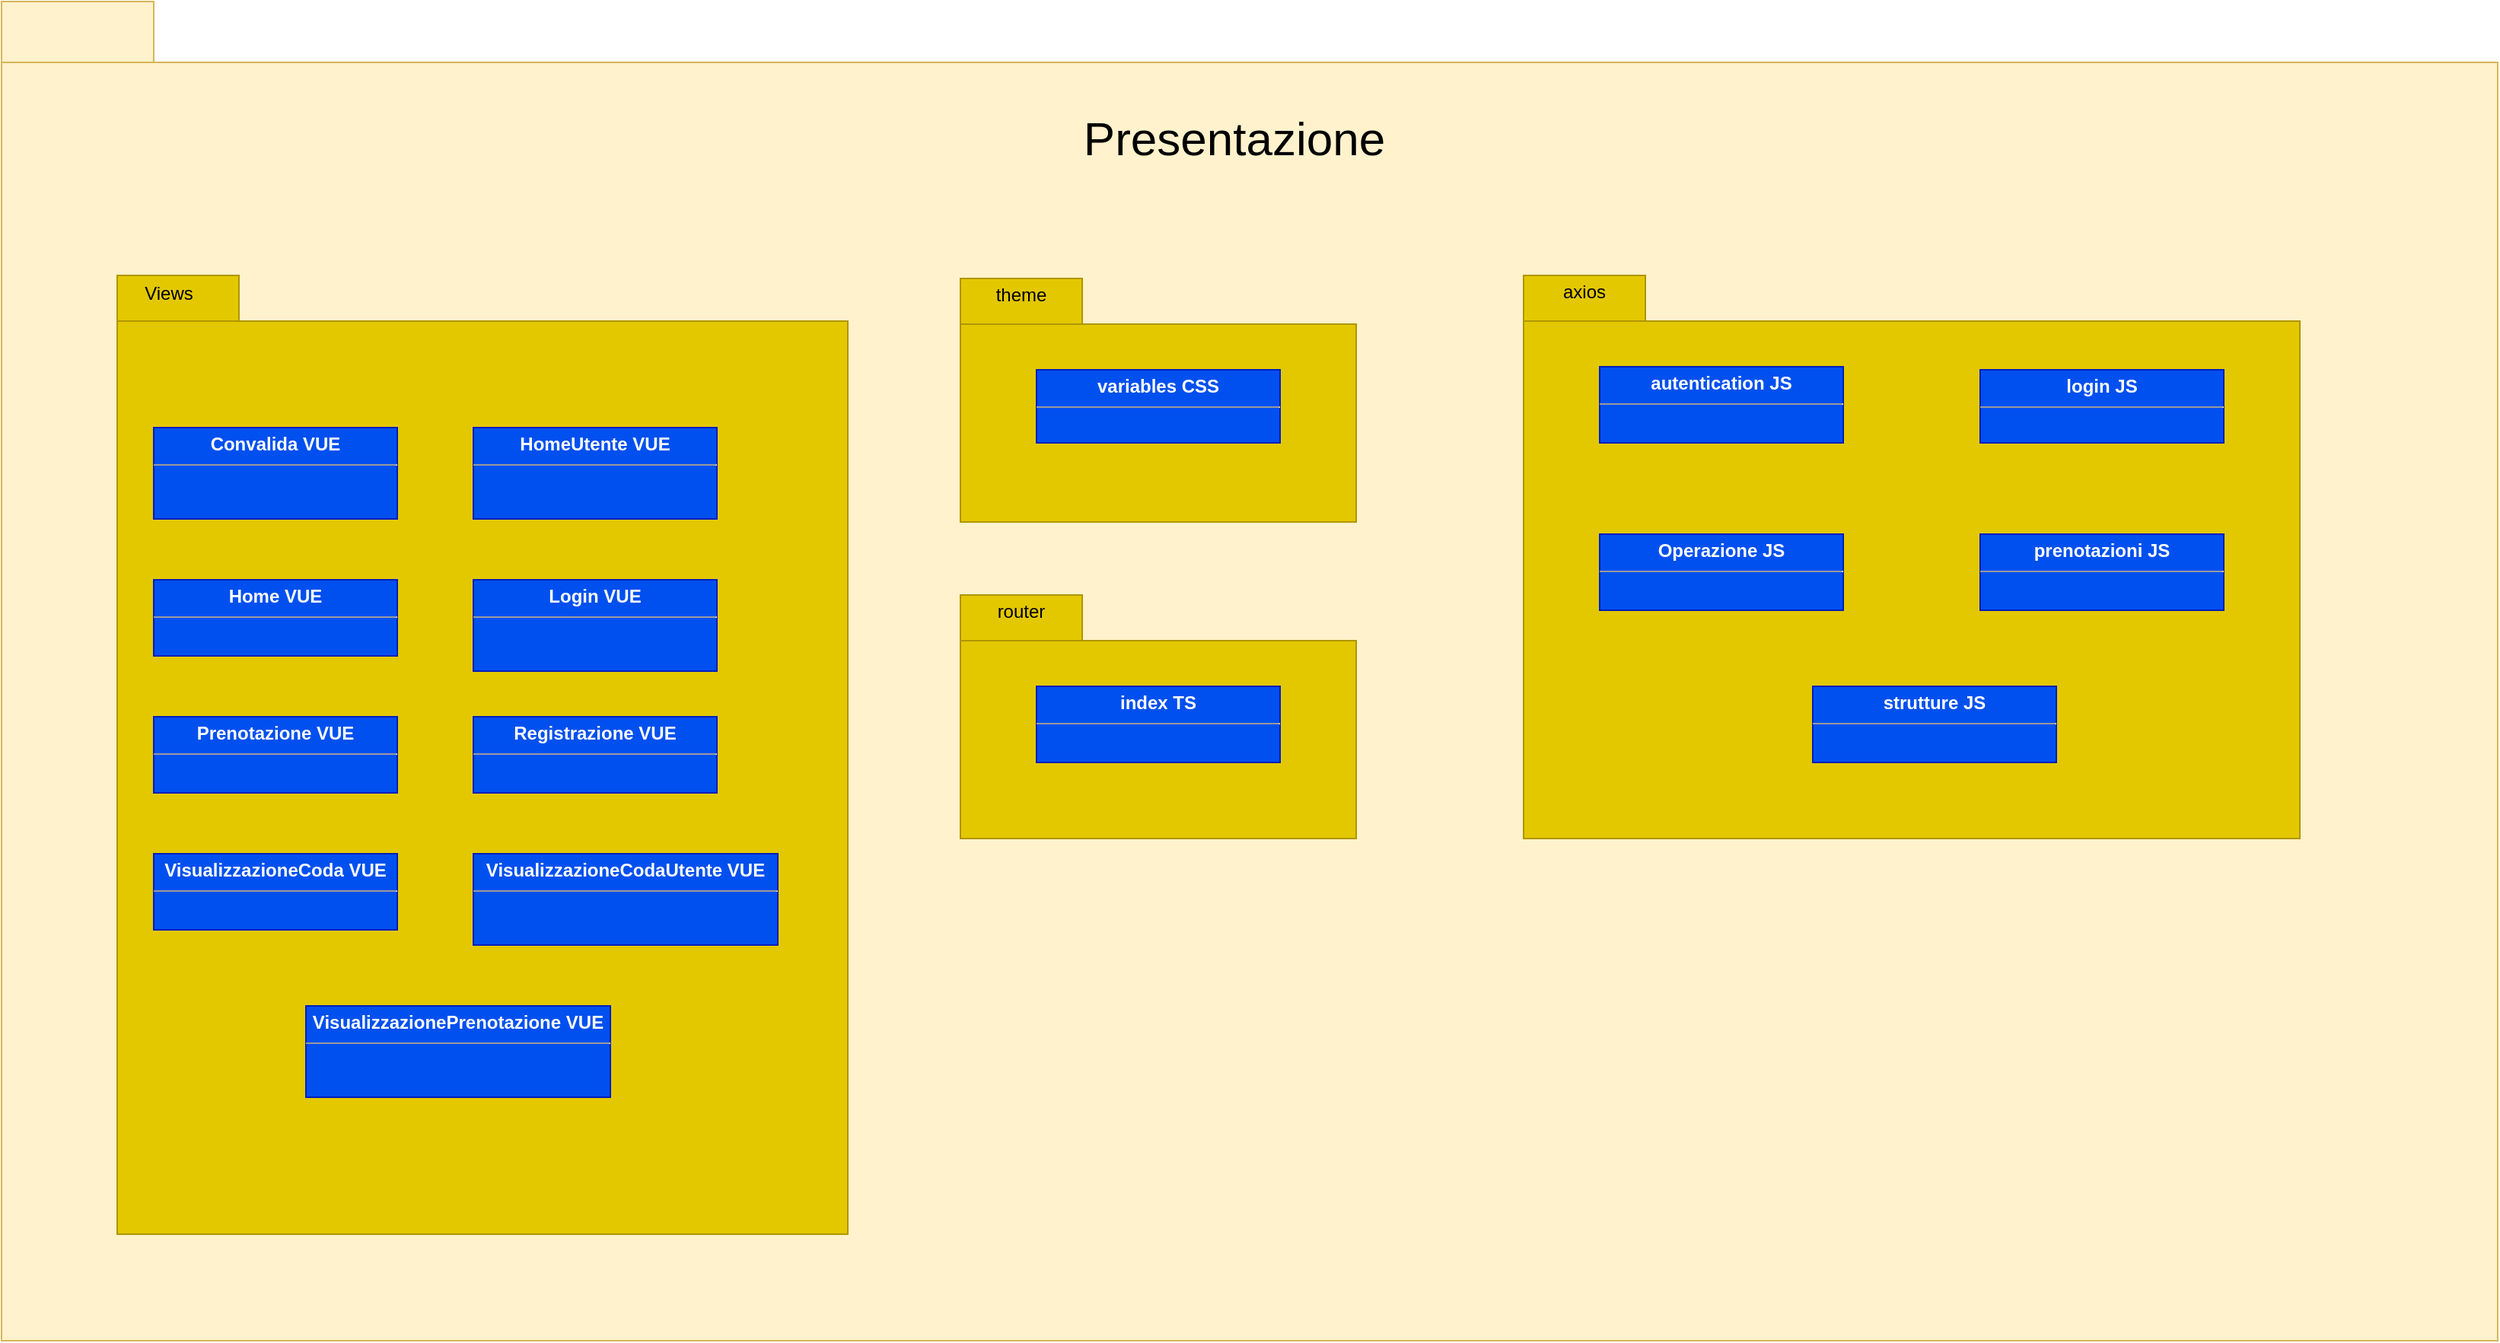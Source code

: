 <mxfile version="13.9.5" type="device"><diagram id="hs0Gp6ya7G5YELu--bYu" name="Pagina-1"><mxGraphModel dx="2449" dy="665" grid="1" gridSize="10" guides="1" tooltips="1" connect="1" arrows="1" fold="1" page="1" pageScale="1" pageWidth="827" pageHeight="1169" math="0" shadow="0"><root><mxCell id="0"/><mxCell id="1" parent="0"/><mxCell id="-liHFOmRMbrXDE_c1AeD-1" value="" style="shape=folder;fontStyle=1;spacingTop=10;tabWidth=100;tabHeight=40;tabPosition=left;html=1;fillColor=#fff2cc;strokeColor=#d6b656;" parent="1" vertex="1"><mxGeometry x="320" y="1290" width="1640" height="880" as="geometry"/></mxCell><mxCell id="-liHFOmRMbrXDE_c1AeD-2" value="&lt;font style=&quot;font-size: 31px&quot;&gt;Presentazione&lt;/font&gt;" style="text;html=1;strokeColor=none;fillColor=none;align=center;verticalAlign=middle;whiteSpace=wrap;rounded=0;" parent="1" vertex="1"><mxGeometry x="1110" y="1370" width="40" height="20" as="geometry"/></mxCell><mxCell id="Ntyk13Zh9XHzITr0nVw8-1" value="" style="shape=folder;fontStyle=1;spacingTop=10;tabWidth=80;tabHeight=30;tabPosition=left;html=1;fillColor=#e3c800;strokeColor=#B09500;fontColor=#ffffff;" vertex="1" parent="1"><mxGeometry x="396" y="1470" width="480" height="630" as="geometry"/></mxCell><mxCell id="Ntyk13Zh9XHzITr0nVw8-2" value="Views" style="text;html=1;strokeColor=none;fillColor=none;align=center;verticalAlign=middle;whiteSpace=wrap;rounded=0;" vertex="1" parent="1"><mxGeometry x="410" y="1472" width="40" height="20" as="geometry"/></mxCell><mxCell id="Ntyk13Zh9XHzITr0nVw8-13" value="&lt;p style=&quot;margin: 0px ; margin-top: 4px ; text-align: center&quot;&gt;&lt;b&gt;Convalida VUE&lt;/b&gt;&lt;/p&gt;&lt;hr size=&quot;1&quot;&gt;&lt;p style=&quot;margin: 0px ; margin-left: 4px&quot;&gt;&lt;br&gt;&lt;/p&gt;&lt;p style=&quot;margin: 0px ; margin-left: 4px&quot;&gt;&lt;br&gt;&lt;/p&gt;" style="verticalAlign=top;align=left;overflow=fill;fontSize=12;fontFamily=Helvetica;html=1;fillColor=#0050ef;strokeColor=#001DBC;fontColor=#ffffff;" vertex="1" parent="1"><mxGeometry x="420" y="1570" width="160" height="60" as="geometry"/></mxCell><mxCell id="Ntyk13Zh9XHzITr0nVw8-14" value="&lt;p style=&quot;margin: 0px ; margin-top: 4px ; text-align: center&quot;&gt;&lt;b&gt;Home VUE&lt;/b&gt;&lt;/p&gt;&lt;hr size=&quot;1&quot;&gt;&lt;p style=&quot;margin: 0px ; margin-left: 4px&quot;&gt;&lt;br&gt;&lt;/p&gt;&lt;p style=&quot;margin: 0px ; margin-left: 4px&quot;&gt;&lt;br&gt;&lt;/p&gt;" style="verticalAlign=top;align=left;overflow=fill;fontSize=12;fontFamily=Helvetica;html=1;fillColor=#0050ef;strokeColor=#001DBC;fontColor=#ffffff;" vertex="1" parent="1"><mxGeometry x="420" y="1670" width="160" height="50" as="geometry"/></mxCell><mxCell id="Ntyk13Zh9XHzITr0nVw8-15" value="&lt;p style=&quot;margin: 0px ; margin-top: 4px ; text-align: center&quot;&gt;&lt;b&gt;HomeUtente VUE&lt;/b&gt;&lt;/p&gt;&lt;hr size=&quot;1&quot;&gt;&lt;p style=&quot;margin: 0px ; margin-left: 4px&quot;&gt;&lt;br&gt;&lt;/p&gt;&lt;p style=&quot;margin: 0px ; margin-left: 4px&quot;&gt;&lt;br&gt;&lt;/p&gt;" style="verticalAlign=top;align=left;overflow=fill;fontSize=12;fontFamily=Helvetica;html=1;fillColor=#0050ef;strokeColor=#001DBC;fontColor=#ffffff;" vertex="1" parent="1"><mxGeometry x="630" y="1570" width="160" height="60" as="geometry"/></mxCell><mxCell id="Ntyk13Zh9XHzITr0nVw8-16" value="&lt;p style=&quot;margin: 0px ; margin-top: 4px ; text-align: center&quot;&gt;&lt;b&gt;Login VUE&lt;/b&gt;&lt;/p&gt;&lt;hr size=&quot;1&quot;&gt;&lt;p style=&quot;margin: 0px ; margin-left: 4px&quot;&gt;&lt;br&gt;&lt;/p&gt;&lt;p style=&quot;margin: 0px ; margin-left: 4px&quot;&gt;&lt;br&gt;&lt;/p&gt;" style="verticalAlign=top;align=left;overflow=fill;fontSize=12;fontFamily=Helvetica;html=1;fillColor=#0050ef;strokeColor=#001DBC;fontColor=#ffffff;" vertex="1" parent="1"><mxGeometry x="630" y="1670" width="160" height="60" as="geometry"/></mxCell><mxCell id="Ntyk13Zh9XHzITr0nVw8-17" value="&lt;p style=&quot;margin: 0px ; margin-top: 4px ; text-align: center&quot;&gt;&lt;b&gt;Prenotazione VUE&lt;/b&gt;&lt;/p&gt;&lt;hr size=&quot;1&quot;&gt;&lt;p style=&quot;margin: 0px ; margin-left: 4px&quot;&gt;&lt;br&gt;&lt;/p&gt;&lt;p style=&quot;margin: 0px ; margin-left: 4px&quot;&gt;&lt;br&gt;&lt;/p&gt;" style="verticalAlign=top;align=left;overflow=fill;fontSize=12;fontFamily=Helvetica;html=1;fillColor=#0050ef;strokeColor=#001DBC;fontColor=#ffffff;" vertex="1" parent="1"><mxGeometry x="420" y="1760" width="160" height="50" as="geometry"/></mxCell><mxCell id="Ntyk13Zh9XHzITr0nVw8-18" value="&lt;p style=&quot;margin: 0px ; margin-top: 4px ; text-align: center&quot;&gt;&lt;b&gt;Registrazione VUE&lt;/b&gt;&lt;/p&gt;&lt;hr size=&quot;1&quot;&gt;&lt;p style=&quot;margin: 0px ; margin-left: 4px&quot;&gt;&lt;br&gt;&lt;/p&gt;&lt;p style=&quot;margin: 0px ; margin-left: 4px&quot;&gt;&lt;br&gt;&lt;/p&gt;" style="verticalAlign=top;align=left;overflow=fill;fontSize=12;fontFamily=Helvetica;html=1;fillColor=#0050ef;strokeColor=#001DBC;fontColor=#ffffff;" vertex="1" parent="1"><mxGeometry x="630" y="1760" width="160" height="50" as="geometry"/></mxCell><mxCell id="Ntyk13Zh9XHzITr0nVw8-19" value="&lt;p style=&quot;margin: 0px ; margin-top: 4px ; text-align: center&quot;&gt;&lt;b&gt;VisualizzazioneCoda VUE&lt;/b&gt;&lt;/p&gt;&lt;hr size=&quot;1&quot;&gt;&lt;p style=&quot;margin: 0px ; margin-left: 4px&quot;&gt;&lt;br&gt;&lt;/p&gt;&lt;p style=&quot;margin: 0px ; margin-left: 4px&quot;&gt;&lt;br&gt;&lt;/p&gt;" style="verticalAlign=top;align=left;overflow=fill;fontSize=12;fontFamily=Helvetica;html=1;fillColor=#0050ef;strokeColor=#001DBC;fontColor=#ffffff;" vertex="1" parent="1"><mxGeometry x="420" y="1850" width="160" height="50" as="geometry"/></mxCell><mxCell id="Ntyk13Zh9XHzITr0nVw8-20" value="&lt;p style=&quot;margin: 0px ; margin-top: 4px ; text-align: center&quot;&gt;&lt;b&gt;VisualizzazioneCodaUtente VUE&lt;/b&gt;&lt;/p&gt;&lt;hr size=&quot;1&quot;&gt;&lt;p style=&quot;margin: 0px ; margin-left: 4px&quot;&gt;&lt;br&gt;&lt;/p&gt;&lt;p style=&quot;margin: 0px ; margin-left: 4px&quot;&gt;&lt;br&gt;&lt;/p&gt;" style="verticalAlign=top;align=left;overflow=fill;fontSize=12;fontFamily=Helvetica;html=1;fillColor=#0050ef;strokeColor=#001DBC;fontColor=#ffffff;" vertex="1" parent="1"><mxGeometry x="630" y="1850" width="200" height="60" as="geometry"/></mxCell><mxCell id="Ntyk13Zh9XHzITr0nVw8-21" value="&lt;p style=&quot;margin: 0px ; margin-top: 4px ; text-align: center&quot;&gt;&lt;b&gt;VisualizzazionePrenotazione VUE&lt;/b&gt;&lt;/p&gt;&lt;hr size=&quot;1&quot;&gt;&lt;p style=&quot;margin: 0px ; margin-left: 4px&quot;&gt;&lt;br&gt;&lt;/p&gt;&lt;p style=&quot;margin: 0px ; margin-left: 4px&quot;&gt;&lt;br&gt;&lt;/p&gt;" style="verticalAlign=top;align=left;overflow=fill;fontSize=12;fontFamily=Helvetica;html=1;fillColor=#0050ef;strokeColor=#001DBC;fontColor=#ffffff;" vertex="1" parent="1"><mxGeometry x="520" y="1950" width="200" height="60" as="geometry"/></mxCell><mxCell id="Ntyk13Zh9XHzITr0nVw8-22" value="" style="shape=folder;fontStyle=1;spacingTop=10;tabWidth=80;tabHeight=30;tabPosition=left;html=1;fillColor=#e3c800;strokeColor=#B09500;fontColor=#ffffff;" vertex="1" parent="1"><mxGeometry x="950" y="1472" width="260" height="160" as="geometry"/></mxCell><mxCell id="Ntyk13Zh9XHzITr0nVw8-23" value="theme" style="text;html=1;strokeColor=none;fillColor=none;align=center;verticalAlign=middle;whiteSpace=wrap;rounded=0;" vertex="1" parent="1"><mxGeometry x="970" y="1473" width="40" height="20" as="geometry"/></mxCell><mxCell id="Ntyk13Zh9XHzITr0nVw8-24" value="&lt;p style=&quot;margin: 0px ; margin-top: 4px ; text-align: center&quot;&gt;&lt;b&gt;variables CSS&lt;/b&gt;&lt;/p&gt;&lt;hr size=&quot;1&quot;&gt;&lt;p style=&quot;margin: 0px ; margin-left: 4px&quot;&gt;&lt;br&gt;&lt;/p&gt;&lt;p style=&quot;margin: 0px ; margin-left: 4px&quot;&gt;&lt;br&gt;&lt;/p&gt;" style="verticalAlign=top;align=left;overflow=fill;fontSize=12;fontFamily=Helvetica;html=1;fillColor=#0050ef;strokeColor=#001DBC;fontColor=#ffffff;" vertex="1" parent="1"><mxGeometry x="1000" y="1532" width="160" height="48" as="geometry"/></mxCell><mxCell id="Ntyk13Zh9XHzITr0nVw8-33" value="" style="shape=folder;fontStyle=1;spacingTop=10;tabWidth=80;tabHeight=30;tabPosition=left;html=1;fillColor=#e3c800;strokeColor=#B09500;fontColor=#ffffff;" vertex="1" parent="1"><mxGeometry x="950" y="1680" width="260" height="160" as="geometry"/></mxCell><mxCell id="Ntyk13Zh9XHzITr0nVw8-34" value="router" style="text;html=1;strokeColor=none;fillColor=none;align=center;verticalAlign=middle;whiteSpace=wrap;rounded=0;" vertex="1" parent="1"><mxGeometry x="970" y="1681" width="40" height="20" as="geometry"/></mxCell><mxCell id="Ntyk13Zh9XHzITr0nVw8-35" value="&lt;p style=&quot;margin: 0px ; margin-top: 4px ; text-align: center&quot;&gt;&lt;b&gt;index TS&lt;/b&gt;&lt;/p&gt;&lt;hr size=&quot;1&quot;&gt;&lt;p style=&quot;margin: 0px ; margin-left: 4px&quot;&gt;&lt;br&gt;&lt;/p&gt;&lt;p style=&quot;margin: 0px ; margin-left: 4px&quot;&gt;&lt;br&gt;&lt;/p&gt;" style="verticalAlign=top;align=left;overflow=fill;fontSize=12;fontFamily=Helvetica;html=1;fillColor=#0050ef;strokeColor=#001DBC;fontColor=#ffffff;" vertex="1" parent="1"><mxGeometry x="1000" y="1740" width="160" height="50" as="geometry"/></mxCell><mxCell id="Ntyk13Zh9XHzITr0nVw8-36" value="" style="shape=folder;fontStyle=1;spacingTop=10;tabWidth=80;tabHeight=30;tabPosition=left;html=1;fillColor=#e3c800;strokeColor=#B09500;fontColor=#ffffff;" vertex="1" parent="1"><mxGeometry x="1320" y="1470" width="510" height="370" as="geometry"/></mxCell><mxCell id="Ntyk13Zh9XHzITr0nVw8-37" value="axios" style="text;html=1;strokeColor=none;fillColor=none;align=center;verticalAlign=middle;whiteSpace=wrap;rounded=0;" vertex="1" parent="1"><mxGeometry x="1340" y="1471" width="40" height="20" as="geometry"/></mxCell><mxCell id="Ntyk13Zh9XHzITr0nVw8-38" value="&lt;p style=&quot;margin: 0px ; margin-top: 4px ; text-align: center&quot;&gt;&lt;b&gt;autentication JS&lt;/b&gt;&lt;/p&gt;&lt;hr size=&quot;1&quot;&gt;&lt;p style=&quot;margin: 0px ; margin-left: 4px&quot;&gt;&lt;br&gt;&lt;/p&gt;&lt;p style=&quot;margin: 0px ; margin-left: 4px&quot;&gt;&lt;br&gt;&lt;/p&gt;" style="verticalAlign=top;align=left;overflow=fill;fontSize=12;fontFamily=Helvetica;html=1;fillColor=#0050ef;strokeColor=#001DBC;fontColor=#ffffff;" vertex="1" parent="1"><mxGeometry x="1370" y="1530" width="160" height="50" as="geometry"/></mxCell><mxCell id="Ntyk13Zh9XHzITr0nVw8-39" value="&lt;p style=&quot;margin: 0px ; margin-top: 4px ; text-align: center&quot;&gt;&lt;b&gt;login JS&lt;/b&gt;&lt;/p&gt;&lt;hr size=&quot;1&quot;&gt;&lt;p style=&quot;margin: 0px ; margin-left: 4px&quot;&gt;&lt;br&gt;&lt;/p&gt;&lt;p style=&quot;margin: 0px ; margin-left: 4px&quot;&gt;&lt;br&gt;&lt;/p&gt;" style="verticalAlign=top;align=left;overflow=fill;fontSize=12;fontFamily=Helvetica;html=1;fillColor=#0050ef;strokeColor=#001DBC;fontColor=#ffffff;" vertex="1" parent="1"><mxGeometry x="1620" y="1532" width="160" height="48" as="geometry"/></mxCell><mxCell id="Ntyk13Zh9XHzITr0nVw8-40" value="&lt;p style=&quot;margin: 0px ; margin-top: 4px ; text-align: center&quot;&gt;&lt;b&gt;Operazione JS&lt;/b&gt;&lt;/p&gt;&lt;hr size=&quot;1&quot;&gt;&lt;p style=&quot;margin: 0px ; margin-left: 4px&quot;&gt;&lt;br&gt;&lt;/p&gt;&lt;p style=&quot;margin: 0px ; margin-left: 4px&quot;&gt;&lt;br&gt;&lt;/p&gt;" style="verticalAlign=top;align=left;overflow=fill;fontSize=12;fontFamily=Helvetica;html=1;fillColor=#0050ef;strokeColor=#001DBC;fontColor=#ffffff;" vertex="1" parent="1"><mxGeometry x="1370" y="1640" width="160" height="50" as="geometry"/></mxCell><mxCell id="Ntyk13Zh9XHzITr0nVw8-41" value="&lt;p style=&quot;margin: 0px ; margin-top: 4px ; text-align: center&quot;&gt;&lt;b&gt;prenotazioni JS&lt;/b&gt;&lt;/p&gt;&lt;hr size=&quot;1&quot;&gt;&lt;p style=&quot;margin: 0px ; margin-left: 4px&quot;&gt;&lt;br&gt;&lt;/p&gt;&lt;p style=&quot;margin: 0px ; margin-left: 4px&quot;&gt;&lt;br&gt;&lt;/p&gt;" style="verticalAlign=top;align=left;overflow=fill;fontSize=12;fontFamily=Helvetica;html=1;fillColor=#0050ef;strokeColor=#001DBC;fontColor=#ffffff;" vertex="1" parent="1"><mxGeometry x="1620" y="1640" width="160" height="50" as="geometry"/></mxCell><mxCell id="Ntyk13Zh9XHzITr0nVw8-42" value="&lt;p style=&quot;margin: 0px ; margin-top: 4px ; text-align: center&quot;&gt;&lt;b&gt;strutture JS&lt;/b&gt;&lt;/p&gt;&lt;hr size=&quot;1&quot;&gt;&lt;p style=&quot;margin: 0px ; margin-left: 4px&quot;&gt;&lt;br&gt;&lt;/p&gt;&lt;p style=&quot;margin: 0px ; margin-left: 4px&quot;&gt;&lt;br&gt;&lt;/p&gt;" style="verticalAlign=top;align=left;overflow=fill;fontSize=12;fontFamily=Helvetica;html=1;fillColor=#0050ef;strokeColor=#001DBC;fontColor=#ffffff;" vertex="1" parent="1"><mxGeometry x="1510" y="1740" width="160" height="50" as="geometry"/></mxCell></root></mxGraphModel></diagram></mxfile>